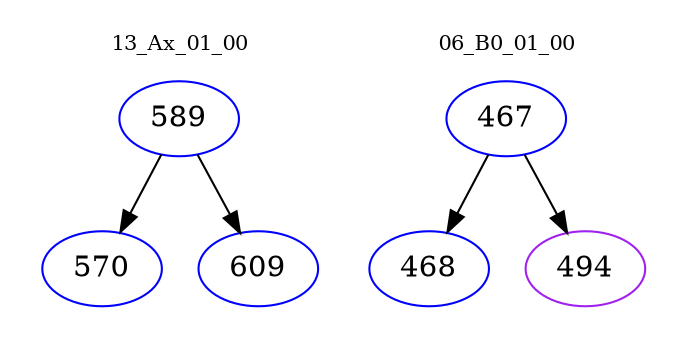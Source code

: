 digraph{
subgraph cluster_0 {
color = white
label = "13_Ax_01_00";
fontsize=10;
T0_589 [label="589", color="blue"]
T0_589 -> T0_570 [color="black"]
T0_570 [label="570", color="blue"]
T0_589 -> T0_609 [color="black"]
T0_609 [label="609", color="blue"]
}
subgraph cluster_1 {
color = white
label = "06_B0_01_00";
fontsize=10;
T1_467 [label="467", color="blue"]
T1_467 -> T1_468 [color="black"]
T1_468 [label="468", color="blue"]
T1_467 -> T1_494 [color="black"]
T1_494 [label="494", color="purple"]
}
}
